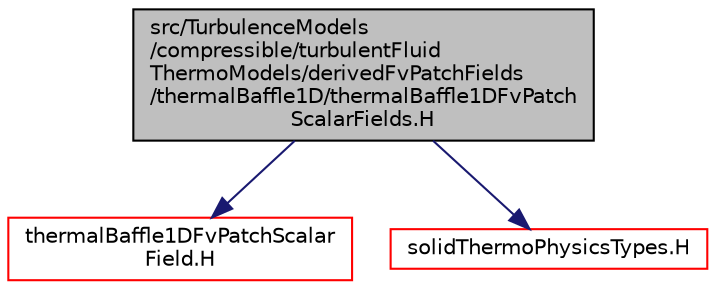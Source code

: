 digraph "src/TurbulenceModels/compressible/turbulentFluidThermoModels/derivedFvPatchFields/thermalBaffle1D/thermalBaffle1DFvPatchScalarFields.H"
{
  bgcolor="transparent";
  edge [fontname="Helvetica",fontsize="10",labelfontname="Helvetica",labelfontsize="10"];
  node [fontname="Helvetica",fontsize="10",shape=record];
  Node1 [label="src/TurbulenceModels\l/compressible/turbulentFluid\lThermoModels/derivedFvPatchFields\l/thermalBaffle1D/thermalBaffle1DFvPatch\lScalarFields.H",height=0.2,width=0.4,color="black", fillcolor="grey75", style="filled", fontcolor="black"];
  Node1 -> Node2 [color="midnightblue",fontsize="10",style="solid",fontname="Helvetica"];
  Node2 [label="thermalBaffle1DFvPatchScalar\lField.H",height=0.2,width=0.4,color="red",URL="$a10518.html"];
  Node1 -> Node3 [color="midnightblue",fontsize="10",style="solid",fontname="Helvetica"];
  Node3 [label="solidThermoPhysicsTypes.H",height=0.2,width=0.4,color="red",URL="$a10230.html",tooltip="Type definitions for solid-thermo-physics models. "];
}

